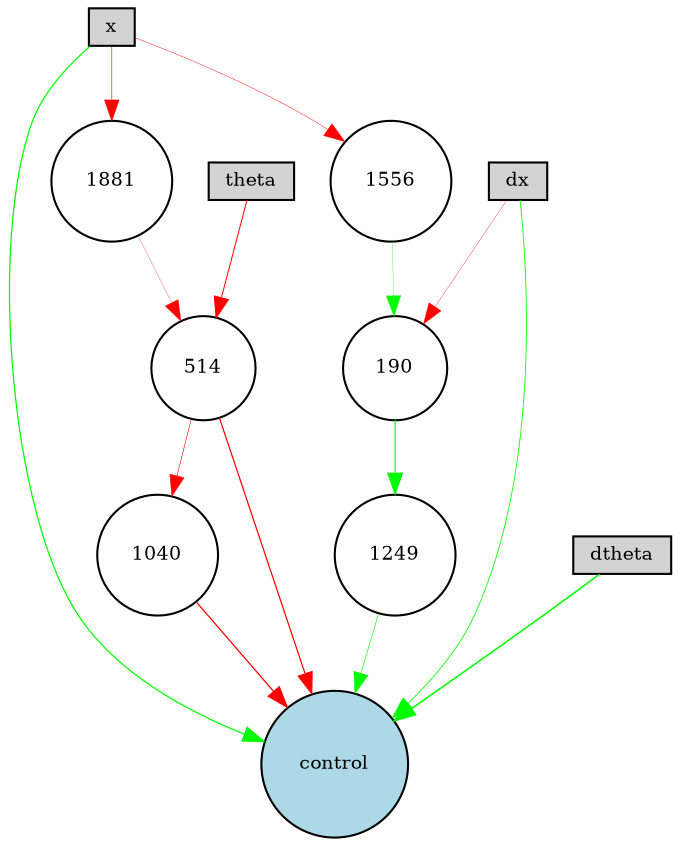 digraph {
	node [fontsize=9 height=0.2 shape=circle width=0.2]
	x [fillcolor=lightgray shape=box style=filled]
	dx [fillcolor=lightgray shape=box style=filled]
	theta [fillcolor=lightgray shape=box style=filled]
	dtheta [fillcolor=lightgray shape=box style=filled]
	control [fillcolor=lightblue style=filled]
	1249 [fillcolor=white style=filled]
	514 [fillcolor=white style=filled]
	190 [fillcolor=white style=filled]
	1040 [fillcolor=white style=filled]
	1556 [fillcolor=white style=filled]
	1881 [fillcolor=white style=filled]
	dtheta -> control [color=green penwidth=0.74226325087706 style=solid]
	dx -> 190 [color=red penwidth=0.1643376462042564 style=solid]
	x -> control [color=green penwidth=0.5892650966334703 style=solid]
	514 -> control [color=red penwidth=0.5846689939075621 style=solid]
	dx -> control [color=green penwidth=0.39387856074356264 style=solid]
	1040 -> control [color=red penwidth=0.6010672187243223 style=solid]
	190 -> 1249 [color=green penwidth=0.5516997696544779 style=solid]
	1249 -> control [color=green penwidth=0.29645356960734137 style=solid]
	514 -> 1040 [color=red penwidth=0.2881264606417693 style=solid]
	x -> 1556 [color=red penwidth=0.20854651291823428 style=solid]
	1556 -> 190 [color=green penwidth=0.14419896484660855 style=solid]
	theta -> 514 [color=red penwidth=0.47952807851936474 style=solid]
	x -> 1881 [color=red penwidth=0.30168317697627245 style=solid]
	1881 -> 514 [color=red penwidth=0.13200064875353015 style=solid]
}
